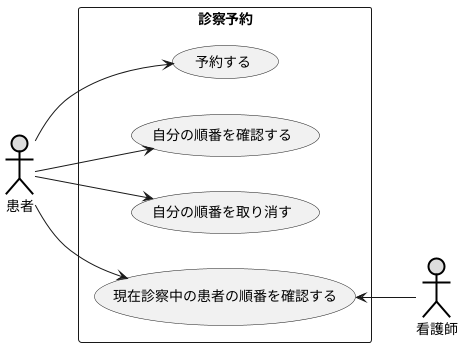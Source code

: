 @startuml 演習6-3-1
left to right direction
actor 患者 #DDDDDD;line:black;line.bold;
actor 看護師 #DDDDDD;line:black;line.bold;
rectangle 診察予約 {
usecase 予約する
usecase 自分の順番を確認する
usecase 自分の順番を取り消す
usecase 現在診察中の患者の順番を確認する
}
患者 --> 予約する
患者 --> 自分の順番を確認する
患者 --> 自分の順番を取り消す
患者 --> 現在診察中の患者の順番を確認する
現在診察中の患者の順番を確認する <-- 看護師
@enduml
